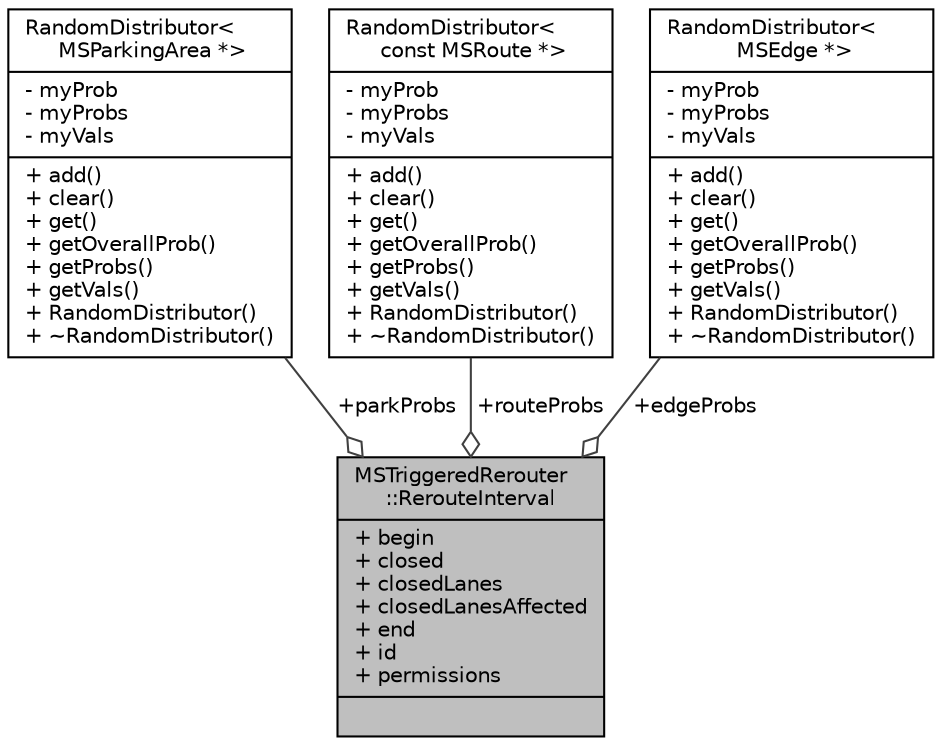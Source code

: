 digraph "MSTriggeredRerouter::RerouteInterval"
{
  edge [fontname="Helvetica",fontsize="10",labelfontname="Helvetica",labelfontsize="10"];
  node [fontname="Helvetica",fontsize="10",shape=record];
  Node1 [label="{MSTriggeredRerouter\l::RerouteInterval\n|+ begin\l+ closed\l+ closedLanes\l+ closedLanesAffected\l+ end\l+ id\l+ permissions\l|}",height=0.2,width=0.4,color="black", fillcolor="grey75", style="filled", fontcolor="black"];
  Node2 -> Node1 [color="grey25",fontsize="10",style="solid",label=" +parkProbs" ,arrowhead="odiamond",fontname="Helvetica"];
  Node2 [label="{RandomDistributor\<\l MSParkingArea *\>\n|- myProb\l- myProbs\l- myVals\l|+ add()\l+ clear()\l+ get()\l+ getOverallProb()\l+ getProbs()\l+ getVals()\l+ RandomDistributor()\l+ ~RandomDistributor()\l}",height=0.2,width=0.4,color="black", fillcolor="white", style="filled",URL="$d5/d9b/class_random_distributor.html"];
  Node3 -> Node1 [color="grey25",fontsize="10",style="solid",label=" +routeProbs" ,arrowhead="odiamond",fontname="Helvetica"];
  Node3 [label="{RandomDistributor\<\l const MSRoute *\>\n|- myProb\l- myProbs\l- myVals\l|+ add()\l+ clear()\l+ get()\l+ getOverallProb()\l+ getProbs()\l+ getVals()\l+ RandomDistributor()\l+ ~RandomDistributor()\l}",height=0.2,width=0.4,color="black", fillcolor="white", style="filled",URL="$d5/d9b/class_random_distributor.html"];
  Node4 -> Node1 [color="grey25",fontsize="10",style="solid",label=" +edgeProbs" ,arrowhead="odiamond",fontname="Helvetica"];
  Node4 [label="{RandomDistributor\<\l MSEdge *\>\n|- myProb\l- myProbs\l- myVals\l|+ add()\l+ clear()\l+ get()\l+ getOverallProb()\l+ getProbs()\l+ getVals()\l+ RandomDistributor()\l+ ~RandomDistributor()\l}",height=0.2,width=0.4,color="black", fillcolor="white", style="filled",URL="$d5/d9b/class_random_distributor.html"];
}
